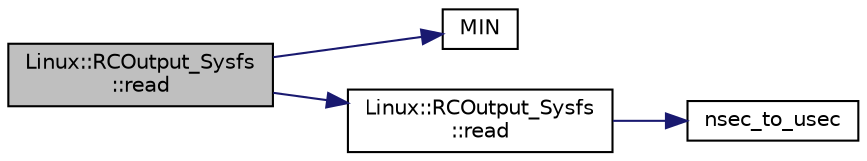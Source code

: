 digraph "Linux::RCOutput_Sysfs::read"
{
 // INTERACTIVE_SVG=YES
  edge [fontname="Helvetica",fontsize="10",labelfontname="Helvetica",labelfontsize="10"];
  node [fontname="Helvetica",fontsize="10",shape=record];
  rankdir="LR";
  Node1 [label="Linux::RCOutput_Sysfs\l::read",height=0.2,width=0.4,color="black", fillcolor="grey75", style="filled", fontcolor="black"];
  Node1 -> Node2 [color="midnightblue",fontsize="10",style="solid",fontname="Helvetica"];
  Node2 [label="MIN",height=0.2,width=0.4,color="black", fillcolor="white", style="filled",URL="$AP__Math_8h.html#a6b187a3fa1e9f663e89175e7e8e213d6"];
  Node1 -> Node3 [color="midnightblue",fontsize="10",style="solid",fontname="Helvetica"];
  Node3 [label="Linux::RCOutput_Sysfs\l::read",height=0.2,width=0.4,color="black", fillcolor="white", style="filled",URL="$classLinux_1_1RCOutput__Sysfs.html#ae60870950e999300846cd48921384904"];
  Node3 -> Node4 [color="midnightblue",fontsize="10",style="solid",fontname="Helvetica"];
  Node4 [label="nsec_to_usec",height=0.2,width=0.4,color="black", fillcolor="white", style="filled",URL="$AP__Math_8h.html#af2bdd661eb89f42491d33aaa9b122609"];
}
